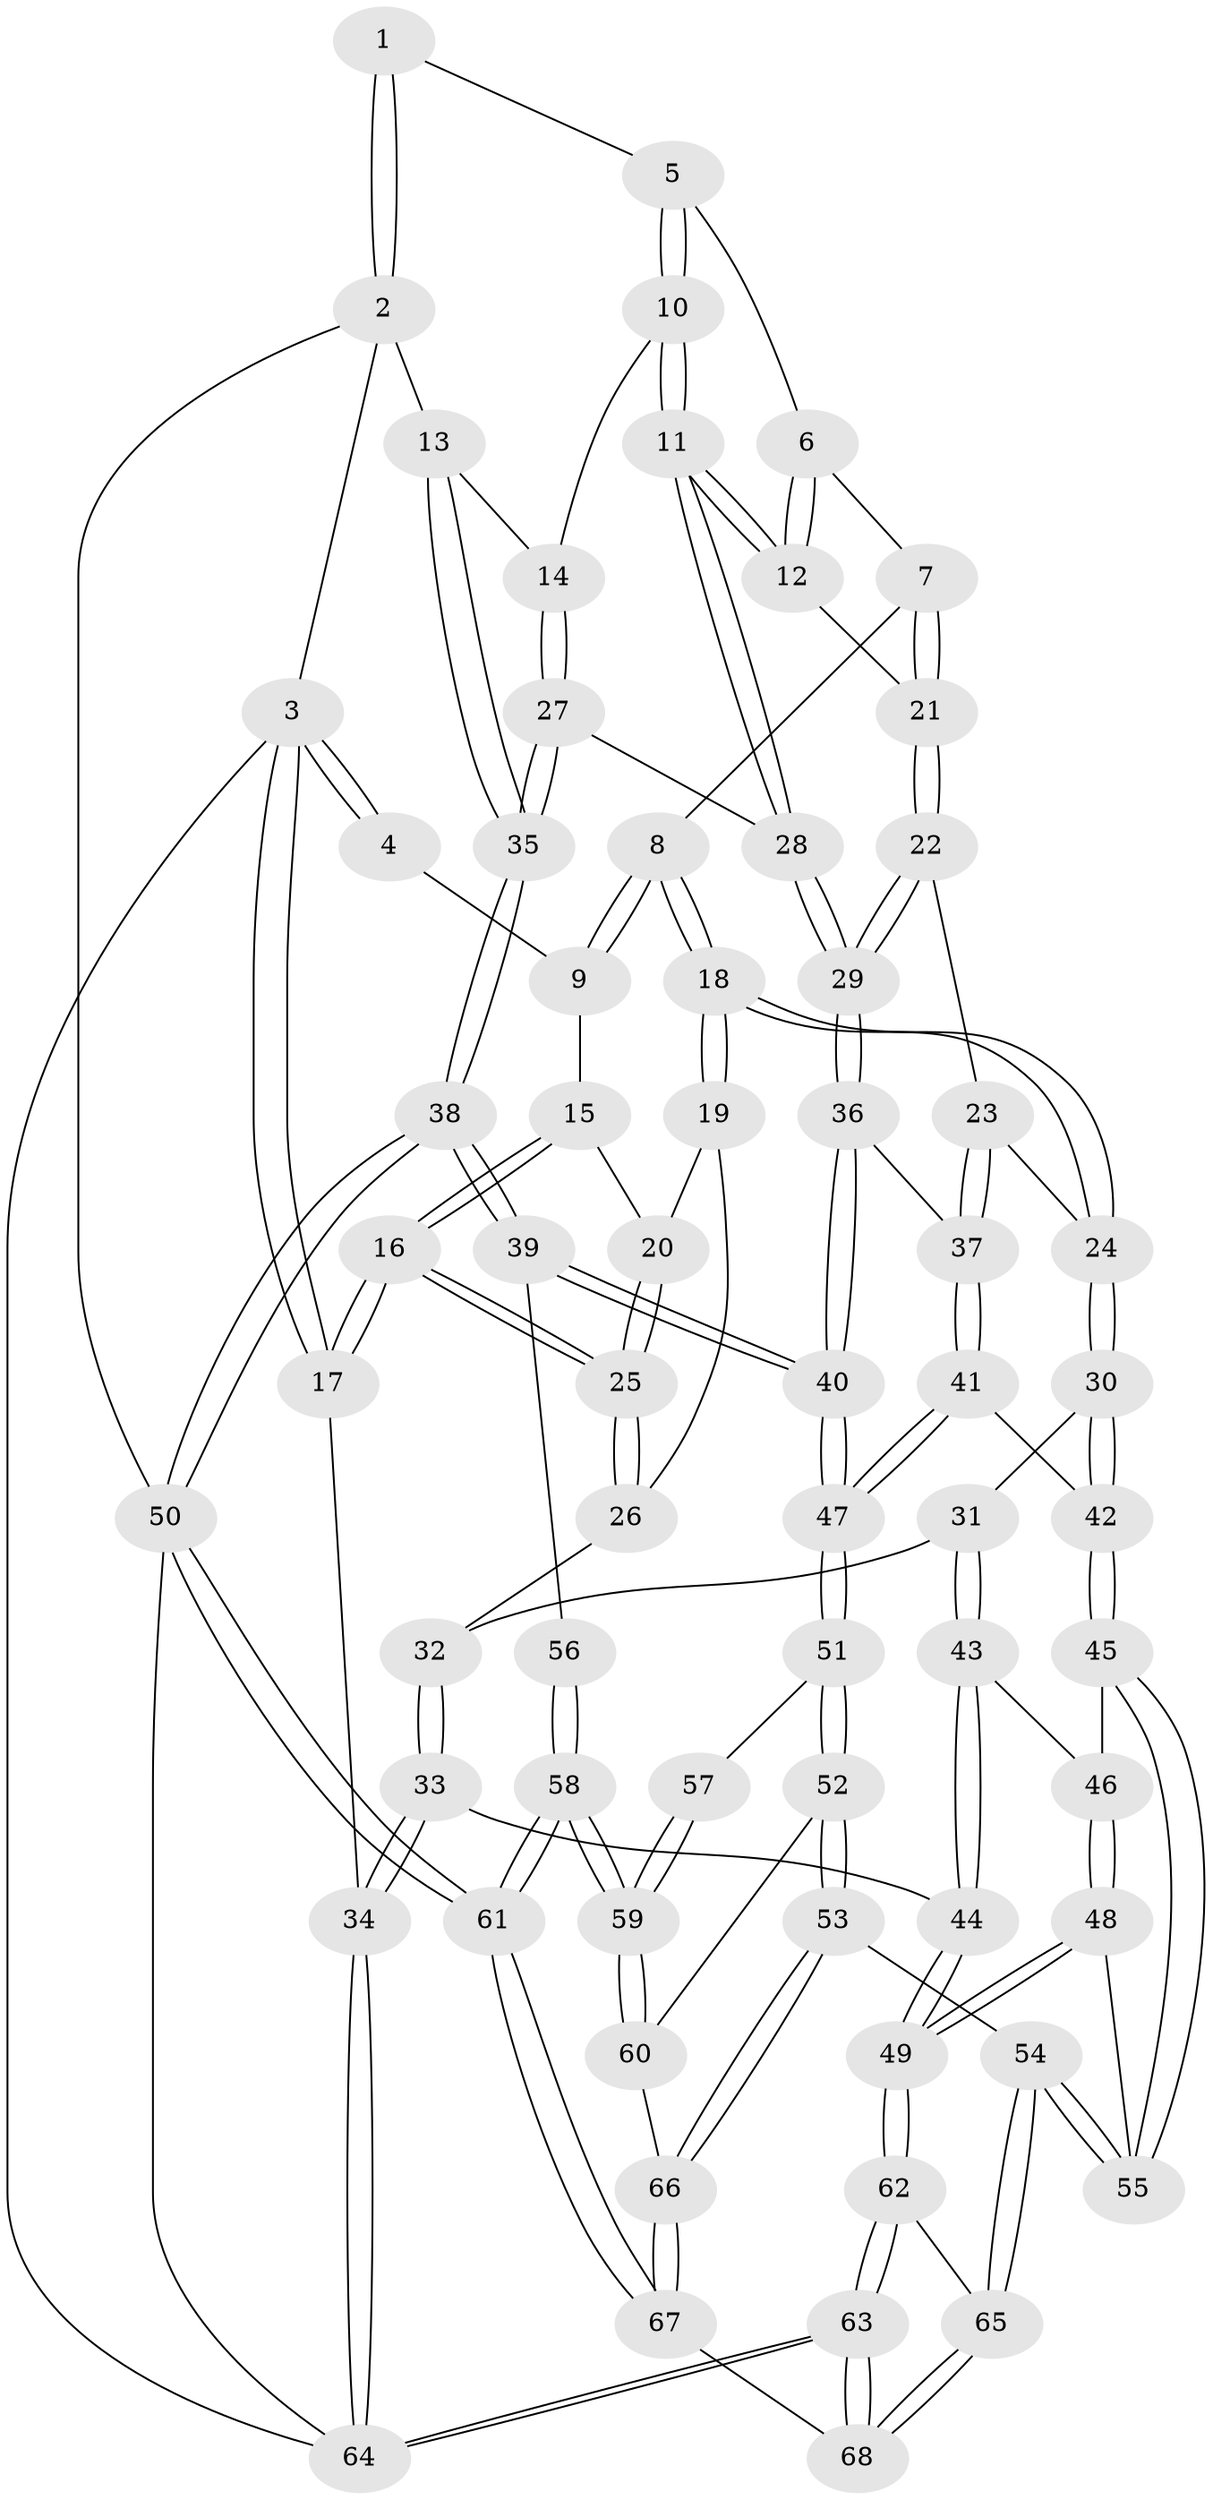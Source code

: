 // coarse degree distribution, {3: 0.5, 7: 0.029411764705882353, 5: 0.17647058823529413, 2: 0.23529411764705882, 4: 0.058823529411764705}
// Generated by graph-tools (version 1.1) at 2025/54/03/04/25 22:54:40]
// undirected, 68 vertices, 167 edges
graph export_dot {
  node [color=gray90,style=filled];
  1 [pos="+0.7366154382154911+0"];
  2 [pos="+1+0"];
  3 [pos="+0+0"];
  4 [pos="+0.26695760454669865+0"];
  5 [pos="+0.7046474985617118+0"];
  6 [pos="+0.6088003056298205+0.03462732090601661"];
  7 [pos="+0.5088978523265134+0.11425344307368011"];
  8 [pos="+0.4104853993485839+0.07187975551952747"];
  9 [pos="+0.2742135626484544+0"];
  10 [pos="+0.7774053085247654+0.19258727290237054"];
  11 [pos="+0.7311884279966828+0.27441512329729295"];
  12 [pos="+0.6594470427852146+0.2513958048941074"];
  13 [pos="+1+0"];
  14 [pos="+0.9398985155717617+0.1557184249313037"];
  15 [pos="+0.20601206461439175+0.040427188131803495"];
  16 [pos="+0+0.21802080997531123"];
  17 [pos="+0+0.2121518436592766"];
  18 [pos="+0.32501723367275487+0.30608684115433243"];
  19 [pos="+0.21402685765495483+0.17146189993725758"];
  20 [pos="+0.2138494164709717+0.17083942632797522"];
  21 [pos="+0.5467114759249913+0.2297708992549169"];
  22 [pos="+0.4923547606588282+0.28051104924075765"];
  23 [pos="+0.3820163786224569+0.35664951471715234"];
  24 [pos="+0.34168282633108316+0.36528959960672075"];
  25 [pos="+0+0.22088573646744775"];
  26 [pos="+0.05930192623991703+0.3169127302248949"];
  27 [pos="+0.9059321756494673+0.4051485751404639"];
  28 [pos="+0.7384449262684217+0.3063794390095479"];
  29 [pos="+0.6553092504755967+0.4508751850055298"];
  30 [pos="+0.3186823826738255+0.39924029779350795"];
  31 [pos="+0.30949056934639624+0.4053152651006323"];
  32 [pos="+0.10806283436831789+0.36154708516260353"];
  33 [pos="+0+0.6795486880539227"];
  34 [pos="+0+0.6943542637146551"];
  35 [pos="+1+0.5681747717156058"];
  36 [pos="+0.6510380563184613+0.46083245327659317"];
  37 [pos="+0.6294465875738907+0.4763678931787264"];
  38 [pos="+1+0.5730884527604884"];
  39 [pos="+1+0.5782956874780381"];
  40 [pos="+0.84385291725752+0.5885280265453685"];
  41 [pos="+0.5555579245045577+0.6360817830333109"];
  42 [pos="+0.5304043210594082+0.6358310311053124"];
  43 [pos="+0.26457066518483474+0.5102798183724433"];
  44 [pos="+0.03866199992578634+0.6866531402042598"];
  45 [pos="+0.3983913466977466+0.7073260611159798"];
  46 [pos="+0.27845821646439783+0.535185168371834"];
  47 [pos="+0.6392515596391551+0.7254271782646199"];
  48 [pos="+0.27499330158882773+0.7992775233369352"];
  49 [pos="+0.22027546669005751+0.8260263384635945"];
  50 [pos="+1+1"];
  51 [pos="+0.642828680185092+0.7406662972031883"];
  52 [pos="+0.639052151166275+0.7619167568205307"];
  53 [pos="+0.5052321988595995+0.8958543745631667"];
  54 [pos="+0.4988194456748554+0.8989624196075796"];
  55 [pos="+0.35994512787547994+0.7657266786014809"];
  56 [pos="+0.8972337803214385+0.7566073734905336"];
  57 [pos="+0.8406845691287149+0.7891073925707833"];
  58 [pos="+0.9456883138604539+1"];
  59 [pos="+0.8024168864588451+0.9404781482179997"];
  60 [pos="+0.6928133341712792+0.8744972318055145"];
  61 [pos="+1+1"];
  62 [pos="+0.2219216224276951+0.8575336953152645"];
  63 [pos="+0.08875523913060392+1"];
  64 [pos="+0+1"];
  65 [pos="+0.45818514621188056+1"];
  66 [pos="+0.6374004839608952+0.9587685843376558"];
  67 [pos="+0.6754605114961814+1"];
  68 [pos="+0.46989504865592513+1"];
  1 -- 2;
  1 -- 2;
  1 -- 5;
  2 -- 3;
  2 -- 13;
  2 -- 50;
  3 -- 4;
  3 -- 4;
  3 -- 17;
  3 -- 17;
  3 -- 64;
  4 -- 9;
  5 -- 6;
  5 -- 10;
  5 -- 10;
  6 -- 7;
  6 -- 12;
  6 -- 12;
  7 -- 8;
  7 -- 21;
  7 -- 21;
  8 -- 9;
  8 -- 9;
  8 -- 18;
  8 -- 18;
  9 -- 15;
  10 -- 11;
  10 -- 11;
  10 -- 14;
  11 -- 12;
  11 -- 12;
  11 -- 28;
  11 -- 28;
  12 -- 21;
  13 -- 14;
  13 -- 35;
  13 -- 35;
  14 -- 27;
  14 -- 27;
  15 -- 16;
  15 -- 16;
  15 -- 20;
  16 -- 17;
  16 -- 17;
  16 -- 25;
  16 -- 25;
  17 -- 34;
  18 -- 19;
  18 -- 19;
  18 -- 24;
  18 -- 24;
  19 -- 20;
  19 -- 26;
  20 -- 25;
  20 -- 25;
  21 -- 22;
  21 -- 22;
  22 -- 23;
  22 -- 29;
  22 -- 29;
  23 -- 24;
  23 -- 37;
  23 -- 37;
  24 -- 30;
  24 -- 30;
  25 -- 26;
  25 -- 26;
  26 -- 32;
  27 -- 28;
  27 -- 35;
  27 -- 35;
  28 -- 29;
  28 -- 29;
  29 -- 36;
  29 -- 36;
  30 -- 31;
  30 -- 42;
  30 -- 42;
  31 -- 32;
  31 -- 43;
  31 -- 43;
  32 -- 33;
  32 -- 33;
  33 -- 34;
  33 -- 34;
  33 -- 44;
  34 -- 64;
  34 -- 64;
  35 -- 38;
  35 -- 38;
  36 -- 37;
  36 -- 40;
  36 -- 40;
  37 -- 41;
  37 -- 41;
  38 -- 39;
  38 -- 39;
  38 -- 50;
  38 -- 50;
  39 -- 40;
  39 -- 40;
  39 -- 56;
  40 -- 47;
  40 -- 47;
  41 -- 42;
  41 -- 47;
  41 -- 47;
  42 -- 45;
  42 -- 45;
  43 -- 44;
  43 -- 44;
  43 -- 46;
  44 -- 49;
  44 -- 49;
  45 -- 46;
  45 -- 55;
  45 -- 55;
  46 -- 48;
  46 -- 48;
  47 -- 51;
  47 -- 51;
  48 -- 49;
  48 -- 49;
  48 -- 55;
  49 -- 62;
  49 -- 62;
  50 -- 61;
  50 -- 61;
  50 -- 64;
  51 -- 52;
  51 -- 52;
  51 -- 57;
  52 -- 53;
  52 -- 53;
  52 -- 60;
  53 -- 54;
  53 -- 66;
  53 -- 66;
  54 -- 55;
  54 -- 55;
  54 -- 65;
  54 -- 65;
  56 -- 58;
  56 -- 58;
  57 -- 59;
  57 -- 59;
  58 -- 59;
  58 -- 59;
  58 -- 61;
  58 -- 61;
  59 -- 60;
  59 -- 60;
  60 -- 66;
  61 -- 67;
  61 -- 67;
  62 -- 63;
  62 -- 63;
  62 -- 65;
  63 -- 64;
  63 -- 64;
  63 -- 68;
  63 -- 68;
  65 -- 68;
  65 -- 68;
  66 -- 67;
  66 -- 67;
  67 -- 68;
}
